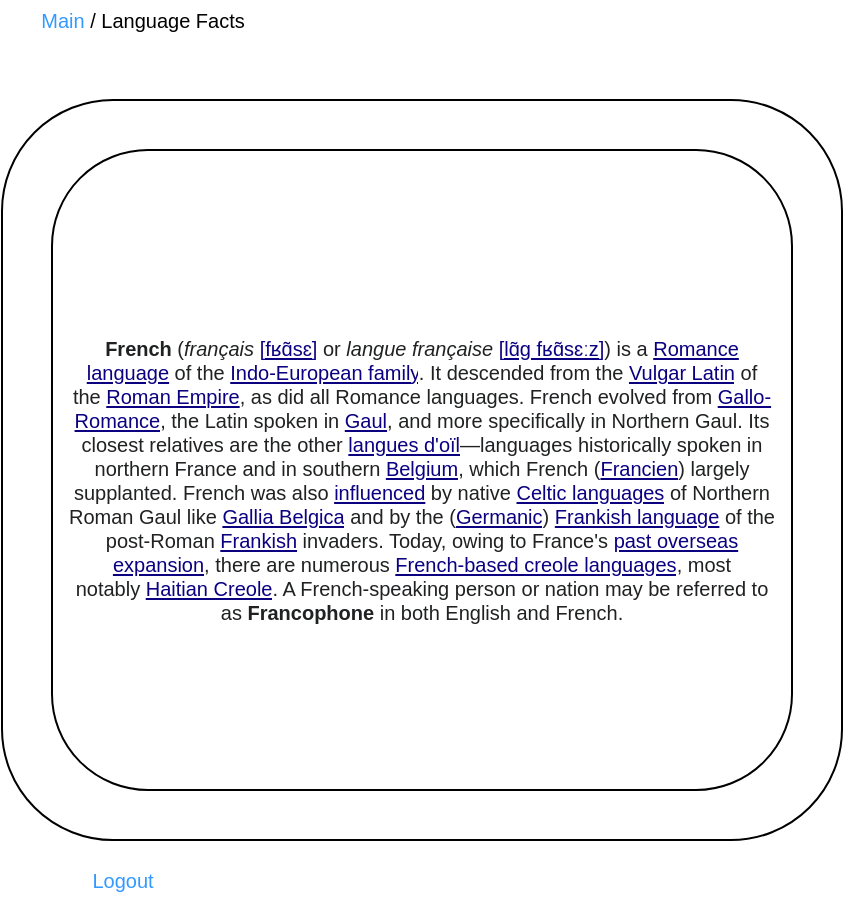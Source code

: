 <mxfile version="13.8.0" type="device"><diagram id="jDJMxL6eS02DJ5hJwzpw" name="Page-1"><mxGraphModel dx="2062" dy="1065" grid="1" gridSize="10" guides="1" tooltips="1" connect="1" arrows="1" fold="1" page="1" pageScale="1" pageWidth="850" pageHeight="1100" math="0" shadow="0"><root><mxCell id="0"/><mxCell id="1" parent="0"/><mxCell id="QG4gdQxwuipFmQHxUVYQ-2" value="" style="rounded=1;whiteSpace=wrap;html=1;" vertex="1" parent="1"><mxGeometry x="230" y="300" width="420" height="370" as="geometry"/></mxCell><mxCell id="QG4gdQxwuipFmQHxUVYQ-3" value="" style="rounded=1;whiteSpace=wrap;html=1;" vertex="1" parent="1"><mxGeometry x="255" y="325" width="370" height="320" as="geometry"/></mxCell><mxCell id="QG4gdQxwuipFmQHxUVYQ-4" value="&lt;b style=&quot;color: rgb(32, 33, 34); font-family: sans-serif; font-size: 10px; background-color: rgb(255, 255, 255);&quot;&gt;French&lt;/b&gt;&lt;span style=&quot;color: rgb(32, 33, 34); font-family: sans-serif; font-size: 10px; background-color: rgb(255, 255, 255);&quot;&gt;&amp;nbsp;(&lt;/span&gt;&lt;i lang=&quot;fr&quot; title=&quot;French language text&quot; style=&quot;color: rgb(32, 33, 34); font-family: sans-serif; font-size: 10px; background-color: rgb(255, 255, 255);&quot;&gt;français&lt;/i&gt;&lt;span style=&quot;color: rgb(32, 33, 34); font-family: sans-serif; font-size: 10px; background-color: rgb(255, 255, 255);&quot;&gt;&amp;nbsp;&lt;/span&gt;&lt;small style=&quot;font-size: 10px; color: rgb(32, 33, 34); font-family: sans-serif; background-color: rgb(255, 255, 255);&quot;&gt;&lt;/small&gt;&lt;span title=&quot;Representation in the International Phonetic Alphabet (IPA)&quot; class=&quot;IPA&quot; style=&quot;color: rgb(32, 33, 34); font-family: sans-serif; font-size: 10px; background-color: rgb(255, 255, 255);&quot;&gt;&lt;a href=&quot;https://en.wikipedia.org/wiki/Help:IPA/French&quot; title=&quot;Help:IPA/French&quot; style=&quot;color: rgb(11, 0, 128); background: none; font-size: 10px;&quot;&gt;[fʁɑ̃sɛ]&lt;/a&gt;&lt;/span&gt;&lt;span style=&quot;color: rgb(32, 33, 34); font-family: sans-serif; font-size: 10px; background-color: rgb(255, 255, 255);&quot;&gt;&amp;nbsp;or&amp;nbsp;&lt;/span&gt;&lt;i lang=&quot;fr&quot; title=&quot;French language text&quot; style=&quot;color: rgb(32, 33, 34); font-family: sans-serif; font-size: 10px; background-color: rgb(255, 255, 255);&quot;&gt;langue française&lt;/i&gt;&lt;span style=&quot;color: rgb(32, 33, 34); font-family: sans-serif; font-size: 10px; background-color: rgb(255, 255, 255);&quot;&gt;&amp;nbsp;&lt;/span&gt;&lt;small style=&quot;font-size: 10px; color: rgb(32, 33, 34); font-family: sans-serif; background-color: rgb(255, 255, 255);&quot;&gt;&lt;/small&gt;&lt;span title=&quot;Representation in the International Phonetic Alphabet (IPA)&quot; class=&quot;IPA&quot; style=&quot;color: rgb(32, 33, 34); font-family: sans-serif; font-size: 10px; background-color: rgb(255, 255, 255);&quot;&gt;&lt;a href=&quot;https://en.wikipedia.org/wiki/Help:IPA/French&quot; title=&quot;Help:IPA/French&quot; style=&quot;color: rgb(11, 0, 128); background: none; font-size: 10px;&quot;&gt;[lɑ̃ɡ fʁɑ̃sɛːz]&lt;/a&gt;&lt;/span&gt;&lt;span style=&quot;color: rgb(32, 33, 34); font-family: sans-serif; font-size: 10px; background-color: rgb(255, 255, 255);&quot;&gt;) is a&amp;nbsp;&lt;/span&gt;&lt;a href=&quot;https://en.wikipedia.org/wiki/Romance_languages&quot; title=&quot;Romance languages&quot; style=&quot;color: rgb(11, 0, 128); background: none rgb(255, 255, 255); font-family: sans-serif; font-size: 10px;&quot;&gt;Romance language&lt;/a&gt;&lt;span style=&quot;color: rgb(32, 33, 34); font-family: sans-serif; font-size: 10px; background-color: rgb(255, 255, 255);&quot;&gt;&amp;nbsp;of the&amp;nbsp;&lt;/span&gt;&lt;a href=&quot;https://en.wikipedia.org/wiki/Indo-European_languages&quot; title=&quot;Indo-European languages&quot; style=&quot;color: rgb(11, 0, 128); background: none rgb(255, 255, 255); font-family: sans-serif; font-size: 10px;&quot;&gt;Indo-European family&lt;/a&gt;&lt;span style=&quot;color: rgb(32, 33, 34); font-family: sans-serif; font-size: 10px; background-color: rgb(255, 255, 255);&quot;&gt;. It descended from the&amp;nbsp;&lt;/span&gt;&lt;a href=&quot;https://en.wikipedia.org/wiki/Vulgar_Latin&quot; title=&quot;Vulgar Latin&quot; style=&quot;color: rgb(11, 0, 128); background: none rgb(255, 255, 255); font-family: sans-serif; font-size: 10px;&quot;&gt;Vulgar Latin&lt;/a&gt;&lt;span style=&quot;color: rgb(32, 33, 34); font-family: sans-serif; font-size: 10px; background-color: rgb(255, 255, 255);&quot;&gt;&amp;nbsp;of the&amp;nbsp;&lt;/span&gt;&lt;a href=&quot;https://en.wikipedia.org/wiki/Roman_Empire&quot; title=&quot;Roman Empire&quot; style=&quot;color: rgb(11, 0, 128); background: none rgb(255, 255, 255); font-family: sans-serif; font-size: 10px;&quot;&gt;Roman Empire&lt;/a&gt;&lt;span style=&quot;color: rgb(32, 33, 34); font-family: sans-serif; font-size: 10px; background-color: rgb(255, 255, 255);&quot;&gt;, as did all Romance languages. French evolved from&amp;nbsp;&lt;/span&gt;&lt;a href=&quot;https://en.wikipedia.org/wiki/Gallo-Romance&quot; class=&quot;mw-redirect&quot; title=&quot;Gallo-Romance&quot; style=&quot;color: rgb(11, 0, 128); background: none rgb(255, 255, 255); font-family: sans-serif; font-size: 10px;&quot;&gt;Gallo-Romance&lt;/a&gt;&lt;span style=&quot;color: rgb(32, 33, 34); font-family: sans-serif; font-size: 10px; background-color: rgb(255, 255, 255);&quot;&gt;, the Latin spoken in&amp;nbsp;&lt;/span&gt;&lt;a href=&quot;https://en.wikipedia.org/wiki/Gaul&quot; title=&quot;Gaul&quot; style=&quot;color: rgb(11, 0, 128); background: none rgb(255, 255, 255); font-family: sans-serif; font-size: 10px;&quot;&gt;Gaul&lt;/a&gt;&lt;span style=&quot;color: rgb(32, 33, 34); font-family: sans-serif; font-size: 10px; background-color: rgb(255, 255, 255);&quot;&gt;, and more specifically in Northern Gaul. Its closest relatives are the other&amp;nbsp;&lt;/span&gt;&lt;a href=&quot;https://en.wikipedia.org/wiki/Langues_d%27o%C3%AFl&quot; title=&quot;Langues d'oïl&quot; style=&quot;color: rgb(11, 0, 128); background: none rgb(255, 255, 255); font-family: sans-serif; font-size: 10px;&quot;&gt;langues d'oïl&lt;/a&gt;&lt;span style=&quot;color: rgb(32, 33, 34); font-family: sans-serif; font-size: 10px; background-color: rgb(255, 255, 255);&quot;&gt;—languages historically spoken in northern France and in southern&amp;nbsp;&lt;/span&gt;&lt;a href=&quot;https://en.wikipedia.org/wiki/Belgium&quot; title=&quot;Belgium&quot; style=&quot;color: rgb(11, 0, 128); background: none rgb(255, 255, 255); font-family: sans-serif; font-size: 10px;&quot;&gt;Belgium&lt;/a&gt;&lt;span style=&quot;color: rgb(32, 33, 34); font-family: sans-serif; font-size: 10px; background-color: rgb(255, 255, 255);&quot;&gt;, which French (&lt;/span&gt;&lt;a href=&quot;https://en.wikipedia.org/wiki/Francien&quot; class=&quot;mw-redirect&quot; title=&quot;Francien&quot; style=&quot;color: rgb(11, 0, 128); background: none rgb(255, 255, 255); font-family: sans-serif; font-size: 10px;&quot;&gt;Francien&lt;/a&gt;&lt;span style=&quot;color: rgb(32, 33, 34); font-family: sans-serif; font-size: 10px; background-color: rgb(255, 255, 255);&quot;&gt;) largely supplanted. French was also&amp;nbsp;&lt;/span&gt;&lt;a href=&quot;https://en.wikipedia.org/wiki/Substratum&quot; class=&quot;mw-redirect&quot; title=&quot;Substratum&quot; style=&quot;color: rgb(11, 0, 128); background: none rgb(255, 255, 255); font-family: sans-serif; font-size: 10px;&quot;&gt;influenced&lt;/a&gt;&lt;span style=&quot;color: rgb(32, 33, 34); font-family: sans-serif; font-size: 10px; background-color: rgb(255, 255, 255);&quot;&gt;&amp;nbsp;by native&amp;nbsp;&lt;/span&gt;&lt;a href=&quot;https://en.wikipedia.org/wiki/Celtic_languages&quot; title=&quot;Celtic languages&quot; style=&quot;color: rgb(11, 0, 128); background: none rgb(255, 255, 255); font-family: sans-serif; font-size: 10px;&quot;&gt;Celtic languages&lt;/a&gt;&lt;span style=&quot;color: rgb(32, 33, 34); font-family: sans-serif; font-size: 10px; background-color: rgb(255, 255, 255);&quot;&gt;&amp;nbsp;of Northern Roman Gaul like&amp;nbsp;&lt;/span&gt;&lt;a href=&quot;https://en.wikipedia.org/wiki/Gallia_Belgica&quot; title=&quot;Gallia Belgica&quot; style=&quot;color: rgb(11, 0, 128); background: none rgb(255, 255, 255); font-family: sans-serif; font-size: 10px;&quot;&gt;Gallia Belgica&lt;/a&gt;&lt;span style=&quot;color: rgb(32, 33, 34); font-family: sans-serif; font-size: 10px; background-color: rgb(255, 255, 255);&quot;&gt;&amp;nbsp;and by the (&lt;/span&gt;&lt;a href=&quot;https://en.wikipedia.org/wiki/Germanic_languages&quot; title=&quot;Germanic languages&quot; style=&quot;color: rgb(11, 0, 128); background: none rgb(255, 255, 255); font-family: sans-serif; font-size: 10px;&quot;&gt;Germanic&lt;/a&gt;&lt;span style=&quot;color: rgb(32, 33, 34); font-family: sans-serif; font-size: 10px; background-color: rgb(255, 255, 255);&quot;&gt;)&amp;nbsp;&lt;/span&gt;&lt;a href=&quot;https://en.wikipedia.org/wiki/Frankish_language&quot; title=&quot;Frankish language&quot; style=&quot;color: rgb(11, 0, 128); background: none rgb(255, 255, 255); font-family: sans-serif; font-size: 10px;&quot;&gt;Frankish language&lt;/a&gt;&lt;span style=&quot;color: rgb(32, 33, 34); font-family: sans-serif; font-size: 10px; background-color: rgb(255, 255, 255);&quot;&gt;&amp;nbsp;of the post-Roman&amp;nbsp;&lt;/span&gt;&lt;a href=&quot;https://en.wikipedia.org/wiki/Franks&quot; title=&quot;Franks&quot; style=&quot;color: rgb(11, 0, 128); background: none rgb(255, 255, 255); font-family: sans-serif; font-size: 10px;&quot;&gt;Frankish&lt;/a&gt;&lt;span style=&quot;color: rgb(32, 33, 34); font-family: sans-serif; font-size: 10px; background-color: rgb(255, 255, 255);&quot;&gt;&amp;nbsp;invaders. Today, owing to France's&amp;nbsp;&lt;/span&gt;&lt;a href=&quot;https://en.wikipedia.org/wiki/French_colonial_empire&quot; title=&quot;French colonial empire&quot; style=&quot;color: rgb(11, 0, 128); background: none rgb(255, 255, 255); font-family: sans-serif; font-size: 10px;&quot;&gt;past overseas expansion&lt;/a&gt;&lt;span style=&quot;color: rgb(32, 33, 34); font-family: sans-serif; font-size: 10px; background-color: rgb(255, 255, 255);&quot;&gt;, there are numerous&amp;nbsp;&lt;/span&gt;&lt;a href=&quot;https://en.wikipedia.org/wiki/French-based_creole_languages&quot; title=&quot;French-based creole languages&quot; style=&quot;color: rgb(11, 0, 128); background: none rgb(255, 255, 255); font-family: sans-serif; font-size: 10px;&quot;&gt;French-based creole languages&lt;/a&gt;&lt;span style=&quot;color: rgb(32, 33, 34); font-family: sans-serif; font-size: 10px; background-color: rgb(255, 255, 255);&quot;&gt;, most notably&amp;nbsp;&lt;/span&gt;&lt;a href=&quot;https://en.wikipedia.org/wiki/Haitian_Creole_language&quot; class=&quot;mw-redirect&quot; title=&quot;Haitian Creole language&quot; style=&quot;color: rgb(11, 0, 128); background: none rgb(255, 255, 255); font-family: sans-serif; font-size: 10px;&quot;&gt;Haitian Creole&lt;/a&gt;&lt;span style=&quot;color: rgb(32, 33, 34); font-family: sans-serif; font-size: 10px; background-color: rgb(255, 255, 255);&quot;&gt;. A French-speaking person or nation may be referred to as&amp;nbsp;&lt;/span&gt;&lt;b style=&quot;color: rgb(32, 33, 34); font-family: sans-serif; font-size: 10px; background-color: rgb(255, 255, 255);&quot;&gt;Francophone&lt;/b&gt;&lt;span style=&quot;color: rgb(32, 33, 34); font-family: sans-serif; font-size: 10px; background-color: rgb(255, 255, 255);&quot;&gt;&amp;nbsp;in both English and French.&lt;/span&gt;" style="rounded=1;whiteSpace=wrap;html=1;fontSize=10;strokeColor=none;" vertex="1" parent="1"><mxGeometry x="260" y="340" width="360" height="300" as="geometry"/></mxCell><mxCell id="QG4gdQxwuipFmQHxUVYQ-5" value="&lt;font color=&quot;#3399ff&quot;&gt;Main &lt;/font&gt;/ Language Facts" style="text;html=1;align=center;verticalAlign=middle;resizable=0;points=[];autosize=1;fontSize=10;" vertex="1" parent="1"><mxGeometry x="240" y="250" width="120" height="20" as="geometry"/></mxCell><mxCell id="QG4gdQxwuipFmQHxUVYQ-6" value="&lt;font color=&quot;#3399ff&quot;&gt;Logout&lt;/font&gt;" style="text;html=1;align=center;verticalAlign=middle;resizable=0;points=[];autosize=1;fontSize=10;" vertex="1" parent="1"><mxGeometry x="265" y="680" width="50" height="20" as="geometry"/></mxCell></root></mxGraphModel></diagram></mxfile>